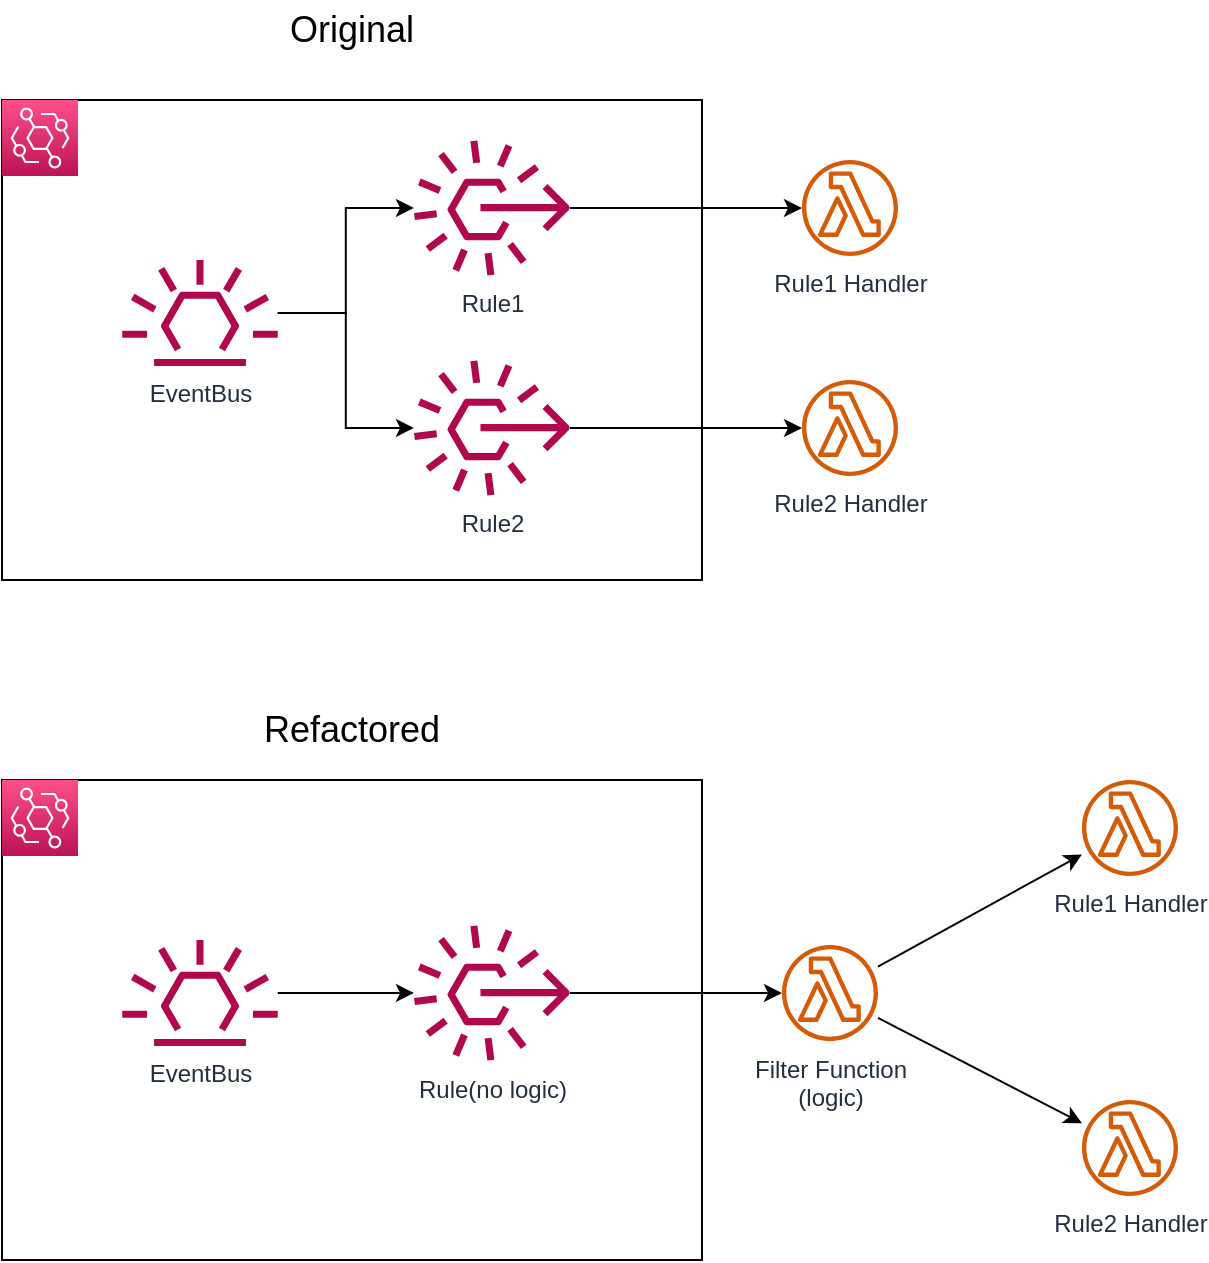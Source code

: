 <mxfile version="21.1.2" type="device">
  <diagram name="Before_and_After" id="-HM-OosM7QlpeyuSYqsR">
    <mxGraphModel dx="1306" dy="894" grid="1" gridSize="10" guides="1" tooltips="1" connect="1" arrows="1" fold="1" page="1" pageScale="1" pageWidth="827" pageHeight="1169" math="0" shadow="0">
      <root>
        <mxCell id="0" />
        <mxCell id="1" parent="0" />
        <mxCell id="jjvaqmho2UHqBmuWb2lH-7" value="" style="rounded=0;whiteSpace=wrap;html=1;fillColor=none;" vertex="1" parent="1">
          <mxGeometry x="130" y="80" width="350" height="240" as="geometry" />
        </mxCell>
        <mxCell id="jjvaqmho2UHqBmuWb2lH-1" value="" style="sketch=0;points=[[0,0,0],[0.25,0,0],[0.5,0,0],[0.75,0,0],[1,0,0],[0,1,0],[0.25,1,0],[0.5,1,0],[0.75,1,0],[1,1,0],[0,0.25,0],[0,0.5,0],[0,0.75,0],[1,0.25,0],[1,0.5,0],[1,0.75,0]];outlineConnect=0;fontColor=#232F3E;gradientColor=#FF4F8B;gradientDirection=north;fillColor=#BC1356;strokeColor=#ffffff;dashed=0;verticalLabelPosition=bottom;verticalAlign=top;align=center;html=1;fontSize=12;fontStyle=0;aspect=fixed;shape=mxgraph.aws4.resourceIcon;resIcon=mxgraph.aws4.eventbridge;" vertex="1" parent="1">
          <mxGeometry x="130" y="80" width="38" height="38" as="geometry" />
        </mxCell>
        <mxCell id="jjvaqmho2UHqBmuWb2lH-11" style="edgeStyle=orthogonalEdgeStyle;rounded=0;orthogonalLoop=1;jettySize=auto;html=1;" edge="1" parent="1" source="jjvaqmho2UHqBmuWb2lH-2" target="jjvaqmho2UHqBmuWb2lH-4">
          <mxGeometry relative="1" as="geometry" />
        </mxCell>
        <mxCell id="jjvaqmho2UHqBmuWb2lH-2" value="Rule1" style="sketch=0;outlineConnect=0;fontColor=#232F3E;gradientColor=none;fillColor=#B0084D;strokeColor=none;dashed=0;verticalLabelPosition=bottom;verticalAlign=top;align=center;html=1;fontSize=12;fontStyle=0;aspect=fixed;pointerEvents=1;shape=mxgraph.aws4.rule_3;" vertex="1" parent="1">
          <mxGeometry x="336" y="100" width="78" height="68" as="geometry" />
        </mxCell>
        <mxCell id="jjvaqmho2UHqBmuWb2lH-8" style="edgeStyle=orthogonalEdgeStyle;rounded=0;orthogonalLoop=1;jettySize=auto;html=1;" edge="1" parent="1" source="jjvaqmho2UHqBmuWb2lH-3" target="jjvaqmho2UHqBmuWb2lH-2">
          <mxGeometry relative="1" as="geometry" />
        </mxCell>
        <mxCell id="jjvaqmho2UHqBmuWb2lH-9" style="edgeStyle=orthogonalEdgeStyle;rounded=0;orthogonalLoop=1;jettySize=auto;html=1;" edge="1" parent="1" source="jjvaqmho2UHqBmuWb2lH-3" target="jjvaqmho2UHqBmuWb2lH-5">
          <mxGeometry relative="1" as="geometry" />
        </mxCell>
        <mxCell id="jjvaqmho2UHqBmuWb2lH-3" value="EventBus" style="sketch=0;outlineConnect=0;fontColor=#232F3E;gradientColor=none;fillColor=#B0084D;strokeColor=none;dashed=0;verticalLabelPosition=bottom;verticalAlign=top;align=center;html=1;fontSize=12;fontStyle=0;aspect=fixed;pointerEvents=1;shape=mxgraph.aws4.eventbridge_default_event_bus_resource;" vertex="1" parent="1">
          <mxGeometry x="190" y="160" width="78" height="53" as="geometry" />
        </mxCell>
        <mxCell id="jjvaqmho2UHqBmuWb2lH-4" value="Rule1 Handler" style="sketch=0;outlineConnect=0;fontColor=#232F3E;gradientColor=none;fillColor=#D45B07;strokeColor=none;dashed=0;verticalLabelPosition=bottom;verticalAlign=top;align=center;html=1;fontSize=12;fontStyle=0;aspect=fixed;pointerEvents=1;shape=mxgraph.aws4.lambda_function;" vertex="1" parent="1">
          <mxGeometry x="530" y="110" width="48" height="48" as="geometry" />
        </mxCell>
        <mxCell id="jjvaqmho2UHqBmuWb2lH-10" style="edgeStyle=orthogonalEdgeStyle;rounded=0;orthogonalLoop=1;jettySize=auto;html=1;" edge="1" parent="1" source="jjvaqmho2UHqBmuWb2lH-5" target="jjvaqmho2UHqBmuWb2lH-6">
          <mxGeometry relative="1" as="geometry" />
        </mxCell>
        <mxCell id="jjvaqmho2UHqBmuWb2lH-5" value="Rule2" style="sketch=0;outlineConnect=0;fontColor=#232F3E;gradientColor=none;fillColor=#B0084D;strokeColor=none;dashed=0;verticalLabelPosition=bottom;verticalAlign=top;align=center;html=1;fontSize=12;fontStyle=0;aspect=fixed;pointerEvents=1;shape=mxgraph.aws4.rule_3;" vertex="1" parent="1">
          <mxGeometry x="336" y="210" width="78" height="68" as="geometry" />
        </mxCell>
        <mxCell id="jjvaqmho2UHqBmuWb2lH-6" value="Rule2 Handler" style="sketch=0;outlineConnect=0;fontColor=#232F3E;gradientColor=none;fillColor=#D45B07;strokeColor=none;dashed=0;verticalLabelPosition=bottom;verticalAlign=top;align=center;html=1;fontSize=12;fontStyle=0;aspect=fixed;pointerEvents=1;shape=mxgraph.aws4.lambda_function;" vertex="1" parent="1">
          <mxGeometry x="530" y="220" width="48" height="48" as="geometry" />
        </mxCell>
        <mxCell id="jjvaqmho2UHqBmuWb2lH-12" value="" style="rounded=0;whiteSpace=wrap;html=1;fillColor=none;" vertex="1" parent="1">
          <mxGeometry x="130" y="420" width="350" height="240" as="geometry" />
        </mxCell>
        <mxCell id="jjvaqmho2UHqBmuWb2lH-13" value="" style="sketch=0;points=[[0,0,0],[0.25,0,0],[0.5,0,0],[0.75,0,0],[1,0,0],[0,1,0],[0.25,1,0],[0.5,1,0],[0.75,1,0],[1,1,0],[0,0.25,0],[0,0.5,0],[0,0.75,0],[1,0.25,0],[1,0.5,0],[1,0.75,0]];outlineConnect=0;fontColor=#232F3E;gradientColor=#FF4F8B;gradientDirection=north;fillColor=#BC1356;strokeColor=#ffffff;dashed=0;verticalLabelPosition=bottom;verticalAlign=top;align=center;html=1;fontSize=12;fontStyle=0;aspect=fixed;shape=mxgraph.aws4.resourceIcon;resIcon=mxgraph.aws4.eventbridge;" vertex="1" parent="1">
          <mxGeometry x="130" y="420" width="38" height="38" as="geometry" />
        </mxCell>
        <mxCell id="jjvaqmho2UHqBmuWb2lH-14" style="edgeStyle=orthogonalEdgeStyle;rounded=0;orthogonalLoop=1;jettySize=auto;html=1;" edge="1" parent="1" source="jjvaqmho2UHqBmuWb2lH-15" target="jjvaqmho2UHqBmuWb2lH-19">
          <mxGeometry relative="1" as="geometry" />
        </mxCell>
        <mxCell id="jjvaqmho2UHqBmuWb2lH-15" value="Rule(no logic)" style="sketch=0;outlineConnect=0;fontColor=#232F3E;gradientColor=none;fillColor=#B0084D;strokeColor=none;dashed=0;verticalLabelPosition=bottom;verticalAlign=top;align=center;html=1;fontSize=12;fontStyle=0;aspect=fixed;pointerEvents=1;shape=mxgraph.aws4.rule_3;" vertex="1" parent="1">
          <mxGeometry x="336" y="492.5" width="78" height="68" as="geometry" />
        </mxCell>
        <mxCell id="jjvaqmho2UHqBmuWb2lH-16" style="edgeStyle=orthogonalEdgeStyle;rounded=0;orthogonalLoop=1;jettySize=auto;html=1;" edge="1" parent="1" source="jjvaqmho2UHqBmuWb2lH-18" target="jjvaqmho2UHqBmuWb2lH-15">
          <mxGeometry relative="1" as="geometry" />
        </mxCell>
        <mxCell id="jjvaqmho2UHqBmuWb2lH-18" value="EventBus" style="sketch=0;outlineConnect=0;fontColor=#232F3E;gradientColor=none;fillColor=#B0084D;strokeColor=none;dashed=0;verticalLabelPosition=bottom;verticalAlign=top;align=center;html=1;fontSize=12;fontStyle=0;aspect=fixed;pointerEvents=1;shape=mxgraph.aws4.eventbridge_default_event_bus_resource;" vertex="1" parent="1">
          <mxGeometry x="190" y="500" width="78" height="53" as="geometry" />
        </mxCell>
        <mxCell id="jjvaqmho2UHqBmuWb2lH-24" style="rounded=0;orthogonalLoop=1;jettySize=auto;html=1;" edge="1" parent="1" source="jjvaqmho2UHqBmuWb2lH-19" target="jjvaqmho2UHqBmuWb2lH-23">
          <mxGeometry relative="1" as="geometry" />
        </mxCell>
        <mxCell id="jjvaqmho2UHqBmuWb2lH-25" style="rounded=0;orthogonalLoop=1;jettySize=auto;html=1;" edge="1" parent="1" source="jjvaqmho2UHqBmuWb2lH-19" target="jjvaqmho2UHqBmuWb2lH-22">
          <mxGeometry relative="1" as="geometry" />
        </mxCell>
        <mxCell id="jjvaqmho2UHqBmuWb2lH-19" value="Filter Function&lt;br&gt;(logic)" style="sketch=0;outlineConnect=0;fontColor=#232F3E;gradientColor=none;fillColor=#D45B07;strokeColor=none;dashed=0;verticalLabelPosition=bottom;verticalAlign=top;align=center;html=1;fontSize=12;fontStyle=0;aspect=fixed;pointerEvents=1;shape=mxgraph.aws4.lambda_function;" vertex="1" parent="1">
          <mxGeometry x="520" y="502.5" width="48" height="48" as="geometry" />
        </mxCell>
        <mxCell id="jjvaqmho2UHqBmuWb2lH-22" value="Rule2 Handler" style="sketch=0;outlineConnect=0;fontColor=#232F3E;gradientColor=none;fillColor=#D45B07;strokeColor=none;dashed=0;verticalLabelPosition=bottom;verticalAlign=top;align=center;html=1;fontSize=12;fontStyle=0;aspect=fixed;pointerEvents=1;shape=mxgraph.aws4.lambda_function;" vertex="1" parent="1">
          <mxGeometry x="670" y="580" width="48" height="48" as="geometry" />
        </mxCell>
        <mxCell id="jjvaqmho2UHqBmuWb2lH-23" value="Rule1 Handler" style="sketch=0;outlineConnect=0;fontColor=#232F3E;gradientColor=none;fillColor=#D45B07;strokeColor=none;dashed=0;verticalLabelPosition=bottom;verticalAlign=top;align=center;html=1;fontSize=12;fontStyle=0;aspect=fixed;pointerEvents=1;shape=mxgraph.aws4.lambda_function;" vertex="1" parent="1">
          <mxGeometry x="670" y="420" width="48" height="48" as="geometry" />
        </mxCell>
        <mxCell id="jjvaqmho2UHqBmuWb2lH-26" value="&lt;font style=&quot;font-size: 18px;&quot;&gt;Original&lt;/font&gt;" style="text;html=1;strokeColor=none;fillColor=none;align=center;verticalAlign=middle;whiteSpace=wrap;rounded=0;" vertex="1" parent="1">
          <mxGeometry x="275" y="30" width="60" height="30" as="geometry" />
        </mxCell>
        <mxCell id="jjvaqmho2UHqBmuWb2lH-27" value="&lt;font style=&quot;font-size: 18px;&quot;&gt;Refactored&lt;/font&gt;" style="text;html=1;strokeColor=none;fillColor=none;align=center;verticalAlign=middle;whiteSpace=wrap;rounded=0;" vertex="1" parent="1">
          <mxGeometry x="275" y="380" width="60" height="30" as="geometry" />
        </mxCell>
      </root>
    </mxGraphModel>
  </diagram>
</mxfile>
